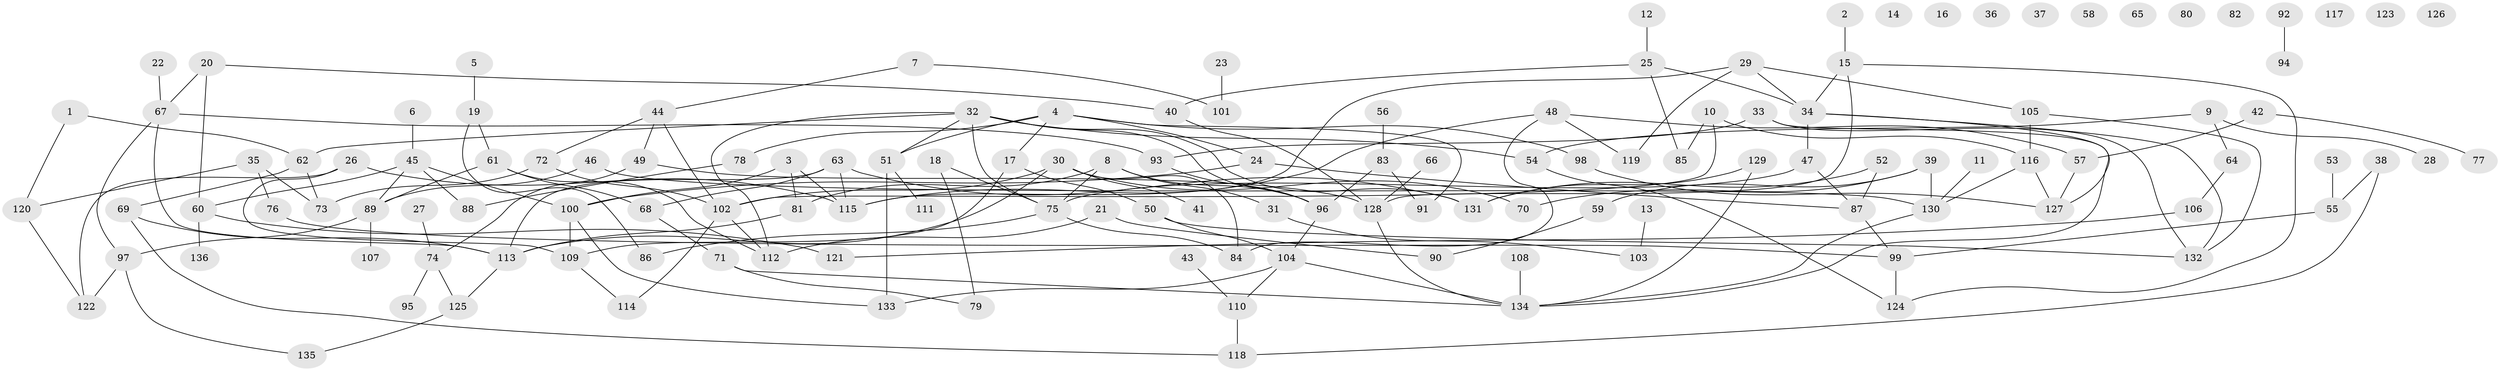 // coarse degree distribution, {5: 0.08928571428571429, 4: 0.125, 2: 0.17857142857142858, 3: 0.125, 1: 0.21428571428571427, 6: 0.08928571428571429, 7: 0.07142857142857142, 8: 0.03571428571428571, 12: 0.017857142857142856, 10: 0.017857142857142856, 9: 0.017857142857142856, 11: 0.017857142857142856}
// Generated by graph-tools (version 1.1) at 2025/46/03/06/25 01:46:56]
// undirected, 136 vertices, 182 edges
graph export_dot {
graph [start="1"]
  node [color=gray90,style=filled];
  1;
  2;
  3;
  4;
  5;
  6;
  7;
  8;
  9;
  10;
  11;
  12;
  13;
  14;
  15;
  16;
  17;
  18;
  19;
  20;
  21;
  22;
  23;
  24;
  25;
  26;
  27;
  28;
  29;
  30;
  31;
  32;
  33;
  34;
  35;
  36;
  37;
  38;
  39;
  40;
  41;
  42;
  43;
  44;
  45;
  46;
  47;
  48;
  49;
  50;
  51;
  52;
  53;
  54;
  55;
  56;
  57;
  58;
  59;
  60;
  61;
  62;
  63;
  64;
  65;
  66;
  67;
  68;
  69;
  70;
  71;
  72;
  73;
  74;
  75;
  76;
  77;
  78;
  79;
  80;
  81;
  82;
  83;
  84;
  85;
  86;
  87;
  88;
  89;
  90;
  91;
  92;
  93;
  94;
  95;
  96;
  97;
  98;
  99;
  100;
  101;
  102;
  103;
  104;
  105;
  106;
  107;
  108;
  109;
  110;
  111;
  112;
  113;
  114;
  115;
  116;
  117;
  118;
  119;
  120;
  121;
  122;
  123;
  124;
  125;
  126;
  127;
  128;
  129;
  130;
  131;
  132;
  133;
  134;
  135;
  136;
  1 -- 62;
  1 -- 120;
  2 -- 15;
  3 -- 81;
  3 -- 100;
  3 -- 115;
  4 -- 17;
  4 -- 24;
  4 -- 51;
  4 -- 78;
  4 -- 91;
  4 -- 98;
  5 -- 19;
  6 -- 45;
  7 -- 44;
  7 -- 101;
  8 -- 31;
  8 -- 75;
  8 -- 81;
  8 -- 96;
  9 -- 28;
  9 -- 54;
  9 -- 64;
  10 -- 85;
  10 -- 102;
  10 -- 116;
  11 -- 130;
  12 -- 25;
  13 -- 103;
  15 -- 34;
  15 -- 124;
  15 -- 128;
  17 -- 50;
  17 -- 109;
  18 -- 75;
  18 -- 79;
  19 -- 61;
  19 -- 86;
  20 -- 40;
  20 -- 60;
  20 -- 67;
  21 -- 90;
  21 -- 112;
  22 -- 67;
  23 -- 101;
  24 -- 87;
  24 -- 100;
  25 -- 34;
  25 -- 40;
  25 -- 85;
  26 -- 109;
  26 -- 115;
  26 -- 122;
  27 -- 74;
  29 -- 34;
  29 -- 105;
  29 -- 115;
  29 -- 119;
  30 -- 41;
  30 -- 70;
  30 -- 84;
  30 -- 102;
  30 -- 113;
  31 -- 103;
  32 -- 51;
  32 -- 54;
  32 -- 62;
  32 -- 75;
  32 -- 96;
  32 -- 112;
  32 -- 131;
  33 -- 93;
  33 -- 132;
  33 -- 134;
  34 -- 47;
  34 -- 127;
  34 -- 132;
  35 -- 73;
  35 -- 76;
  35 -- 120;
  38 -- 55;
  38 -- 118;
  39 -- 59;
  39 -- 70;
  39 -- 130;
  40 -- 128;
  42 -- 57;
  42 -- 77;
  43 -- 110;
  44 -- 49;
  44 -- 72;
  44 -- 102;
  45 -- 60;
  45 -- 88;
  45 -- 89;
  45 -- 100;
  46 -- 89;
  46 -- 130;
  47 -- 75;
  47 -- 87;
  48 -- 57;
  48 -- 84;
  48 -- 115;
  48 -- 119;
  49 -- 74;
  49 -- 128;
  50 -- 104;
  50 -- 132;
  51 -- 111;
  51 -- 133;
  52 -- 87;
  52 -- 131;
  53 -- 55;
  54 -- 124;
  55 -- 99;
  56 -- 83;
  57 -- 127;
  59 -- 90;
  60 -- 121;
  60 -- 136;
  61 -- 68;
  61 -- 89;
  61 -- 112;
  62 -- 69;
  62 -- 73;
  63 -- 68;
  63 -- 113;
  63 -- 115;
  63 -- 131;
  64 -- 106;
  66 -- 128;
  67 -- 93;
  67 -- 97;
  67 -- 113;
  68 -- 71;
  69 -- 113;
  69 -- 118;
  71 -- 79;
  71 -- 134;
  72 -- 73;
  72 -- 102;
  74 -- 95;
  74 -- 125;
  75 -- 84;
  75 -- 86;
  76 -- 99;
  78 -- 88;
  81 -- 113;
  83 -- 91;
  83 -- 96;
  87 -- 99;
  89 -- 97;
  89 -- 107;
  92 -- 94;
  93 -- 96;
  96 -- 104;
  97 -- 122;
  97 -- 135;
  98 -- 127;
  99 -- 124;
  100 -- 109;
  100 -- 133;
  102 -- 112;
  102 -- 114;
  104 -- 110;
  104 -- 133;
  104 -- 134;
  105 -- 116;
  105 -- 132;
  106 -- 121;
  108 -- 134;
  109 -- 114;
  110 -- 118;
  113 -- 125;
  116 -- 127;
  116 -- 130;
  120 -- 122;
  125 -- 135;
  128 -- 134;
  129 -- 131;
  129 -- 134;
  130 -- 134;
}
